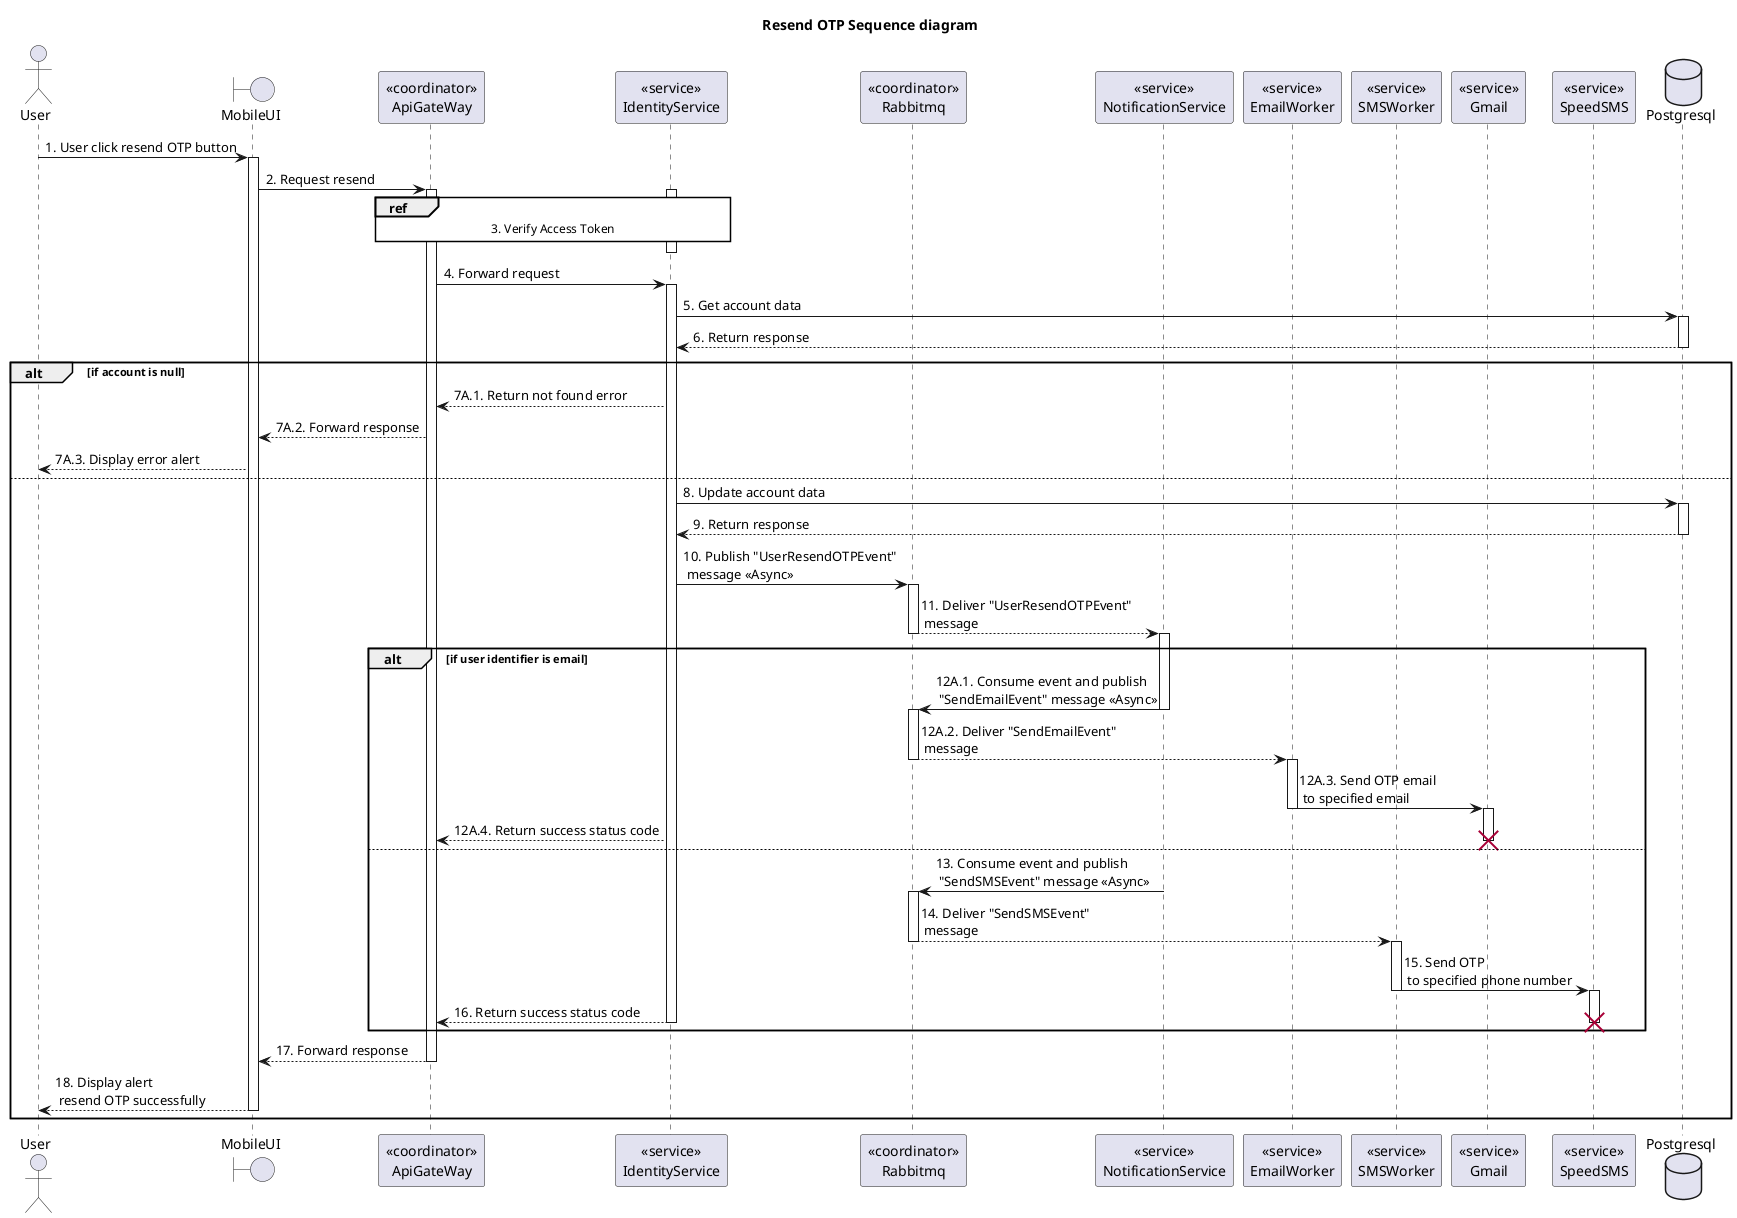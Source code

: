 @startuml Sequence
title "Resend OTP Sequence diagram"

<style>
  sequenceDiagram {
    reference {
      BackGroundColor white
    }
}
</style>

actor User
boundary MobileUI
participant "<<coordinator>>\nApiGateWay" as ApiGateway
participant "<<service>>\nIdentityService" as IdentityService
participant "<<coordinator>>\nRabbitmq"  as Rabbitmq
participant "<<service>>\nNotificationService" as NotificationService
participant "<<service>>\nEmailWorker" as EmailWorker
participant "<<service>>\nSMSWorker" as SMSWorker
participant "<<service>>\nGmail" as Gmail
participant "<<service>>\nSpeedSMS" as SpeedSMS

database Postgresql
User -> MobileUI++: 1. User click resend OTP button
MobileUI -> ApiGateway++: 2. Request resend

activate IdentityService
ref over ApiGateway, IdentityService: 3. Verify Access Token
ApiGateway -[hidden]-> IdentityService
deactivate IdentityService

ApiGateway -> IdentityService++: 4. Forward request
IdentityService -> Postgresql++: 5. Get account data
IdentityService <-- Postgresql--: 6. Return response

alt if account is null
    ApiGateway <-- IdentityService: 7A.1. Return not found error
    MobileUI <-- ApiGateway: 7A.2. Forward response
    User <-- MobileUI: 7A.3. Display error alert
else
    IdentityService -> Postgresql++: 8. Update account data
    IdentityService <-- Postgresql--: 9. Return response
    IdentityService -> Rabbitmq: 10. Publish "UserResendOTPEvent"\n message <<Async>>
    activate Rabbitmq
    Rabbitmq --> NotificationService: 11. Deliver "UserResendOTPEvent"\n message
    deactivate Rabbitmq
    activate NotificationService

    alt if user identifier is email
      NotificationService -> Rabbitmq: 12A.1. Consume event and publish \n "SendEmailEvent" message <<Async>>
      deactivate NotificationService
      activate Rabbitmq
      Rabbitmq --> EmailWorker: 12A.2. Deliver "SendEmailEvent"\n message
      deactivate Rabbitmq
      activate EmailWorker
      EmailWorker -> Gmail: 12A.3. Send OTP email\n to specified email
      deactivate EmailWorker
      activate Gmail
    
      ApiGateway <-- IdentityService: 12A.4. Return success status code
      deactivate Gmail
      destroy Gmail
    else 
      NotificationService -> Rabbitmq: 13. Consume event and publish \n "SendSMSEvent" message <<Async>>
      deactivate NotificationService
      activate Rabbitmq
      Rabbitmq --> SMSWorker: 14. Deliver "SendSMSEvent"\n message
      deactivate Rabbitmq
      activate SMSWorker
      SMSWorker -> SpeedSMS: 15. Send OTP \n to specified phone number
      deactivate SMSWorker
      activate SpeedSMS
    
      ApiGateway <-- IdentityService--: 16. Return success status code
      deactivate SpeedSMS
      destroy SpeedSMS
    end
    MobileUI <-- ApiGateway--: 17. Forward response
    User <-- MobileUI--: 18. Display alert\n resend OTP successfully
end

@enduml

